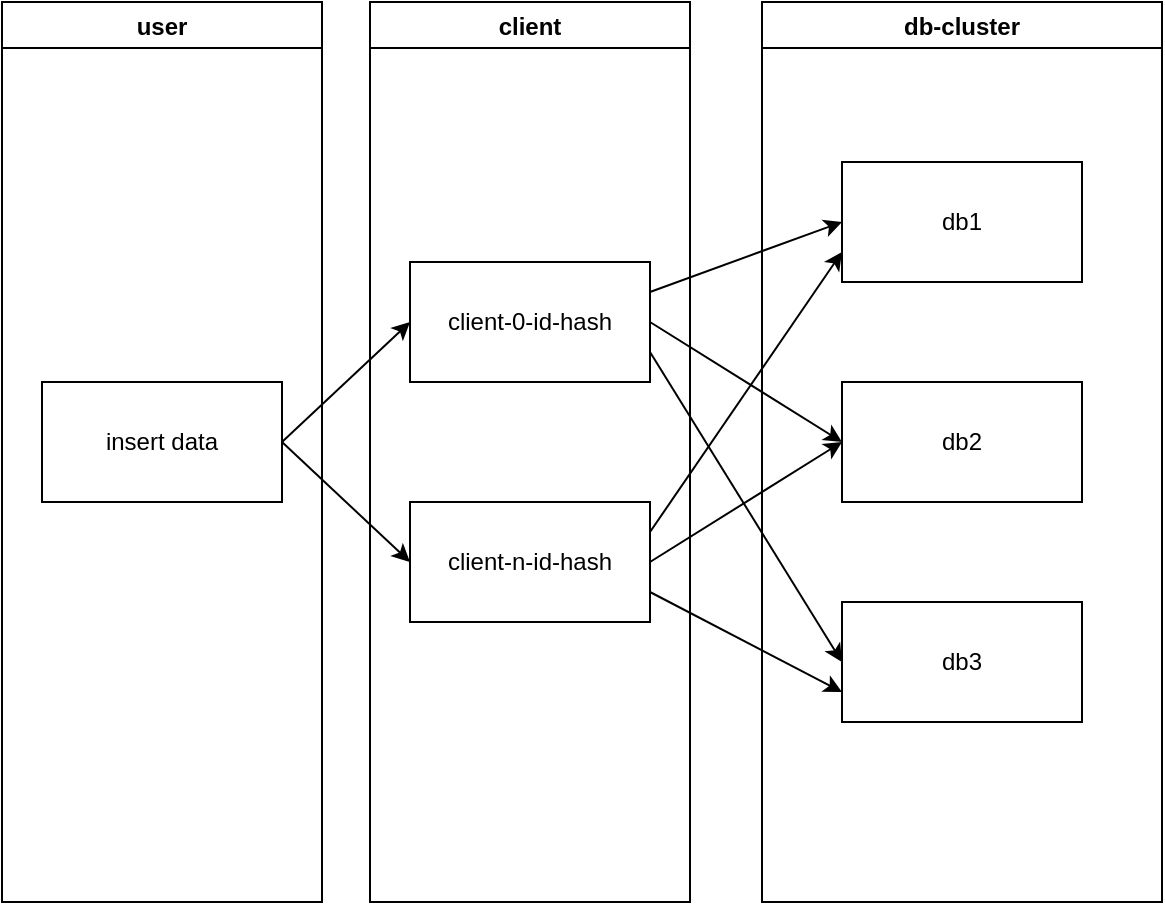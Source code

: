 <mxfile version="14.8.5" type="github">
  <diagram id="MHcWdmuAcDAWiu4o9uiI" name="Page-1">
    <mxGraphModel dx="1186" dy="607" grid="1" gridSize="10" guides="1" tooltips="1" connect="1" arrows="1" fold="1" page="1" pageScale="1" pageWidth="827" pageHeight="1169" math="0" shadow="0">
      <root>
        <mxCell id="0" />
        <mxCell id="1" parent="0" />
        <mxCell id="y8Rs3h036UcBRli1bZmZ-3" style="rounded=0;orthogonalLoop=1;jettySize=auto;html=1;exitX=1;exitY=0.5;exitDx=0;exitDy=0;entryX=0;entryY=0.5;entryDx=0;entryDy=0;" parent="1" source="y8Rs3h036UcBRli1bZmZ-1" target="y8Rs3h036UcBRli1bZmZ-2" edge="1">
          <mxGeometry relative="1" as="geometry" />
        </mxCell>
        <mxCell id="y8Rs3h036UcBRli1bZmZ-7" style="edgeStyle=none;rounded=0;orthogonalLoop=1;jettySize=auto;html=1;exitX=1;exitY=0.25;exitDx=0;exitDy=0;entryX=0;entryY=0.5;entryDx=0;entryDy=0;" parent="1" source="y8Rs3h036UcBRli1bZmZ-2" target="y8Rs3h036UcBRli1bZmZ-4" edge="1">
          <mxGeometry relative="1" as="geometry" />
        </mxCell>
        <mxCell id="y8Rs3h036UcBRli1bZmZ-8" style="edgeStyle=none;rounded=0;orthogonalLoop=1;jettySize=auto;html=1;exitX=1;exitY=0.5;exitDx=0;exitDy=0;entryX=0;entryY=0.5;entryDx=0;entryDy=0;" parent="1" source="y8Rs3h036UcBRli1bZmZ-2" target="y8Rs3h036UcBRli1bZmZ-5" edge="1">
          <mxGeometry relative="1" as="geometry" />
        </mxCell>
        <mxCell id="y8Rs3h036UcBRli1bZmZ-9" style="edgeStyle=none;rounded=0;orthogonalLoop=1;jettySize=auto;html=1;exitX=1;exitY=0.75;exitDx=0;exitDy=0;entryX=0;entryY=0.5;entryDx=0;entryDy=0;" parent="1" source="y8Rs3h036UcBRli1bZmZ-2" target="y8Rs3h036UcBRli1bZmZ-6" edge="1">
          <mxGeometry relative="1" as="geometry" />
        </mxCell>
        <mxCell id="y8Rs3h036UcBRli1bZmZ-15" value="user" style="swimlane;" parent="1" vertex="1">
          <mxGeometry x="70" y="10" width="160" height="450" as="geometry">
            <mxRectangle x="70" y="10" width="60" height="23" as="alternateBounds" />
          </mxGeometry>
        </mxCell>
        <mxCell id="y8Rs3h036UcBRli1bZmZ-1" value="insert data" style="rounded=0;whiteSpace=wrap;html=1;" parent="y8Rs3h036UcBRli1bZmZ-15" vertex="1">
          <mxGeometry x="20" y="190" width="120" height="60" as="geometry" />
        </mxCell>
        <mxCell id="y8Rs3h036UcBRli1bZmZ-16" value="client" style="swimlane;" parent="1" vertex="1">
          <mxGeometry x="254" y="10" width="160" height="450" as="geometry">
            <mxRectangle x="254" y="10" width="60" height="23" as="alternateBounds" />
          </mxGeometry>
        </mxCell>
        <mxCell id="y8Rs3h036UcBRli1bZmZ-2" value="client-0-id-hash" style="rounded=0;whiteSpace=wrap;html=1;" parent="y8Rs3h036UcBRli1bZmZ-16" vertex="1">
          <mxGeometry x="20" y="130" width="120" height="60" as="geometry" />
        </mxCell>
        <mxCell id="y8Rs3h036UcBRli1bZmZ-18" value="client-n-id-hash" style="rounded=0;whiteSpace=wrap;html=1;" parent="y8Rs3h036UcBRli1bZmZ-16" vertex="1">
          <mxGeometry x="20" y="250" width="120" height="60" as="geometry" />
        </mxCell>
        <mxCell id="y8Rs3h036UcBRli1bZmZ-19" style="edgeStyle=none;rounded=0;orthogonalLoop=1;jettySize=auto;html=1;exitX=1;exitY=0.5;exitDx=0;exitDy=0;entryX=0;entryY=0.5;entryDx=0;entryDy=0;" parent="1" source="y8Rs3h036UcBRli1bZmZ-1" target="y8Rs3h036UcBRli1bZmZ-18" edge="1">
          <mxGeometry relative="1" as="geometry" />
        </mxCell>
        <mxCell id="y8Rs3h036UcBRli1bZmZ-20" style="edgeStyle=none;rounded=0;orthogonalLoop=1;jettySize=auto;html=1;exitX=1;exitY=0.25;exitDx=0;exitDy=0;entryX=0;entryY=0.75;entryDx=0;entryDy=0;" parent="1" source="y8Rs3h036UcBRli1bZmZ-18" target="y8Rs3h036UcBRli1bZmZ-4" edge="1">
          <mxGeometry relative="1" as="geometry" />
        </mxCell>
        <mxCell id="y8Rs3h036UcBRli1bZmZ-21" style="edgeStyle=none;rounded=0;orthogonalLoop=1;jettySize=auto;html=1;exitX=1;exitY=0.5;exitDx=0;exitDy=0;entryX=0;entryY=0.5;entryDx=0;entryDy=0;" parent="1" source="y8Rs3h036UcBRli1bZmZ-18" target="y8Rs3h036UcBRli1bZmZ-5" edge="1">
          <mxGeometry relative="1" as="geometry" />
        </mxCell>
        <mxCell id="y8Rs3h036UcBRli1bZmZ-22" style="edgeStyle=none;rounded=0;orthogonalLoop=1;jettySize=auto;html=1;exitX=1;exitY=0.75;exitDx=0;exitDy=0;entryX=0;entryY=0.75;entryDx=0;entryDy=0;" parent="1" source="y8Rs3h036UcBRli1bZmZ-18" target="y8Rs3h036UcBRli1bZmZ-6" edge="1">
          <mxGeometry relative="1" as="geometry" />
        </mxCell>
        <mxCell id="y8Rs3h036UcBRli1bZmZ-23" value="db-cluster" style="swimlane;" parent="1" vertex="1">
          <mxGeometry x="450" y="10" width="200" height="450" as="geometry" />
        </mxCell>
        <mxCell id="y8Rs3h036UcBRli1bZmZ-4" value="db1" style="rounded=0;whiteSpace=wrap;html=1;" parent="y8Rs3h036UcBRli1bZmZ-23" vertex="1">
          <mxGeometry x="40" y="80" width="120" height="60" as="geometry" />
        </mxCell>
        <mxCell id="y8Rs3h036UcBRli1bZmZ-5" value="db2" style="rounded=0;whiteSpace=wrap;html=1;" parent="y8Rs3h036UcBRli1bZmZ-23" vertex="1">
          <mxGeometry x="40" y="190" width="120" height="60" as="geometry" />
        </mxCell>
        <mxCell id="y8Rs3h036UcBRli1bZmZ-6" value="db3" style="rounded=0;whiteSpace=wrap;html=1;" parent="y8Rs3h036UcBRli1bZmZ-23" vertex="1">
          <mxGeometry x="40" y="300" width="120" height="60" as="geometry" />
        </mxCell>
      </root>
    </mxGraphModel>
  </diagram>
</mxfile>
